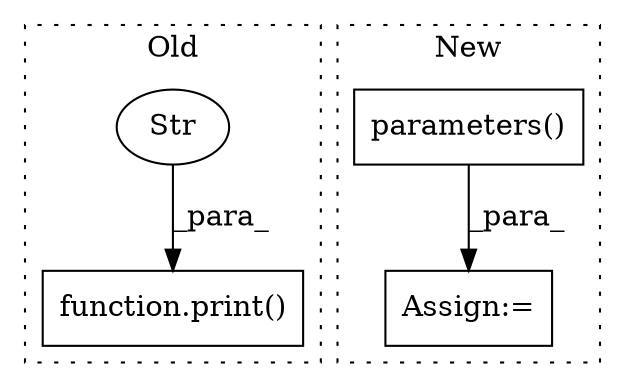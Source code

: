 digraph G {
subgraph cluster0 {
1 [label="function.print()" a="75" s="42372,42405" l="6,1" shape="box"];
3 [label="Str" a="66" s="42378" l="14" shape="ellipse"];
label = "Old";
style="dotted";
}
subgraph cluster1 {
2 [label="parameters()" a="75" s="41145" l="17" shape="box"];
4 [label="Assign:=" a="68" s="41780" l="3" shape="box"];
label = "New";
style="dotted";
}
2 -> 4 [label="_para_"];
3 -> 1 [label="_para_"];
}